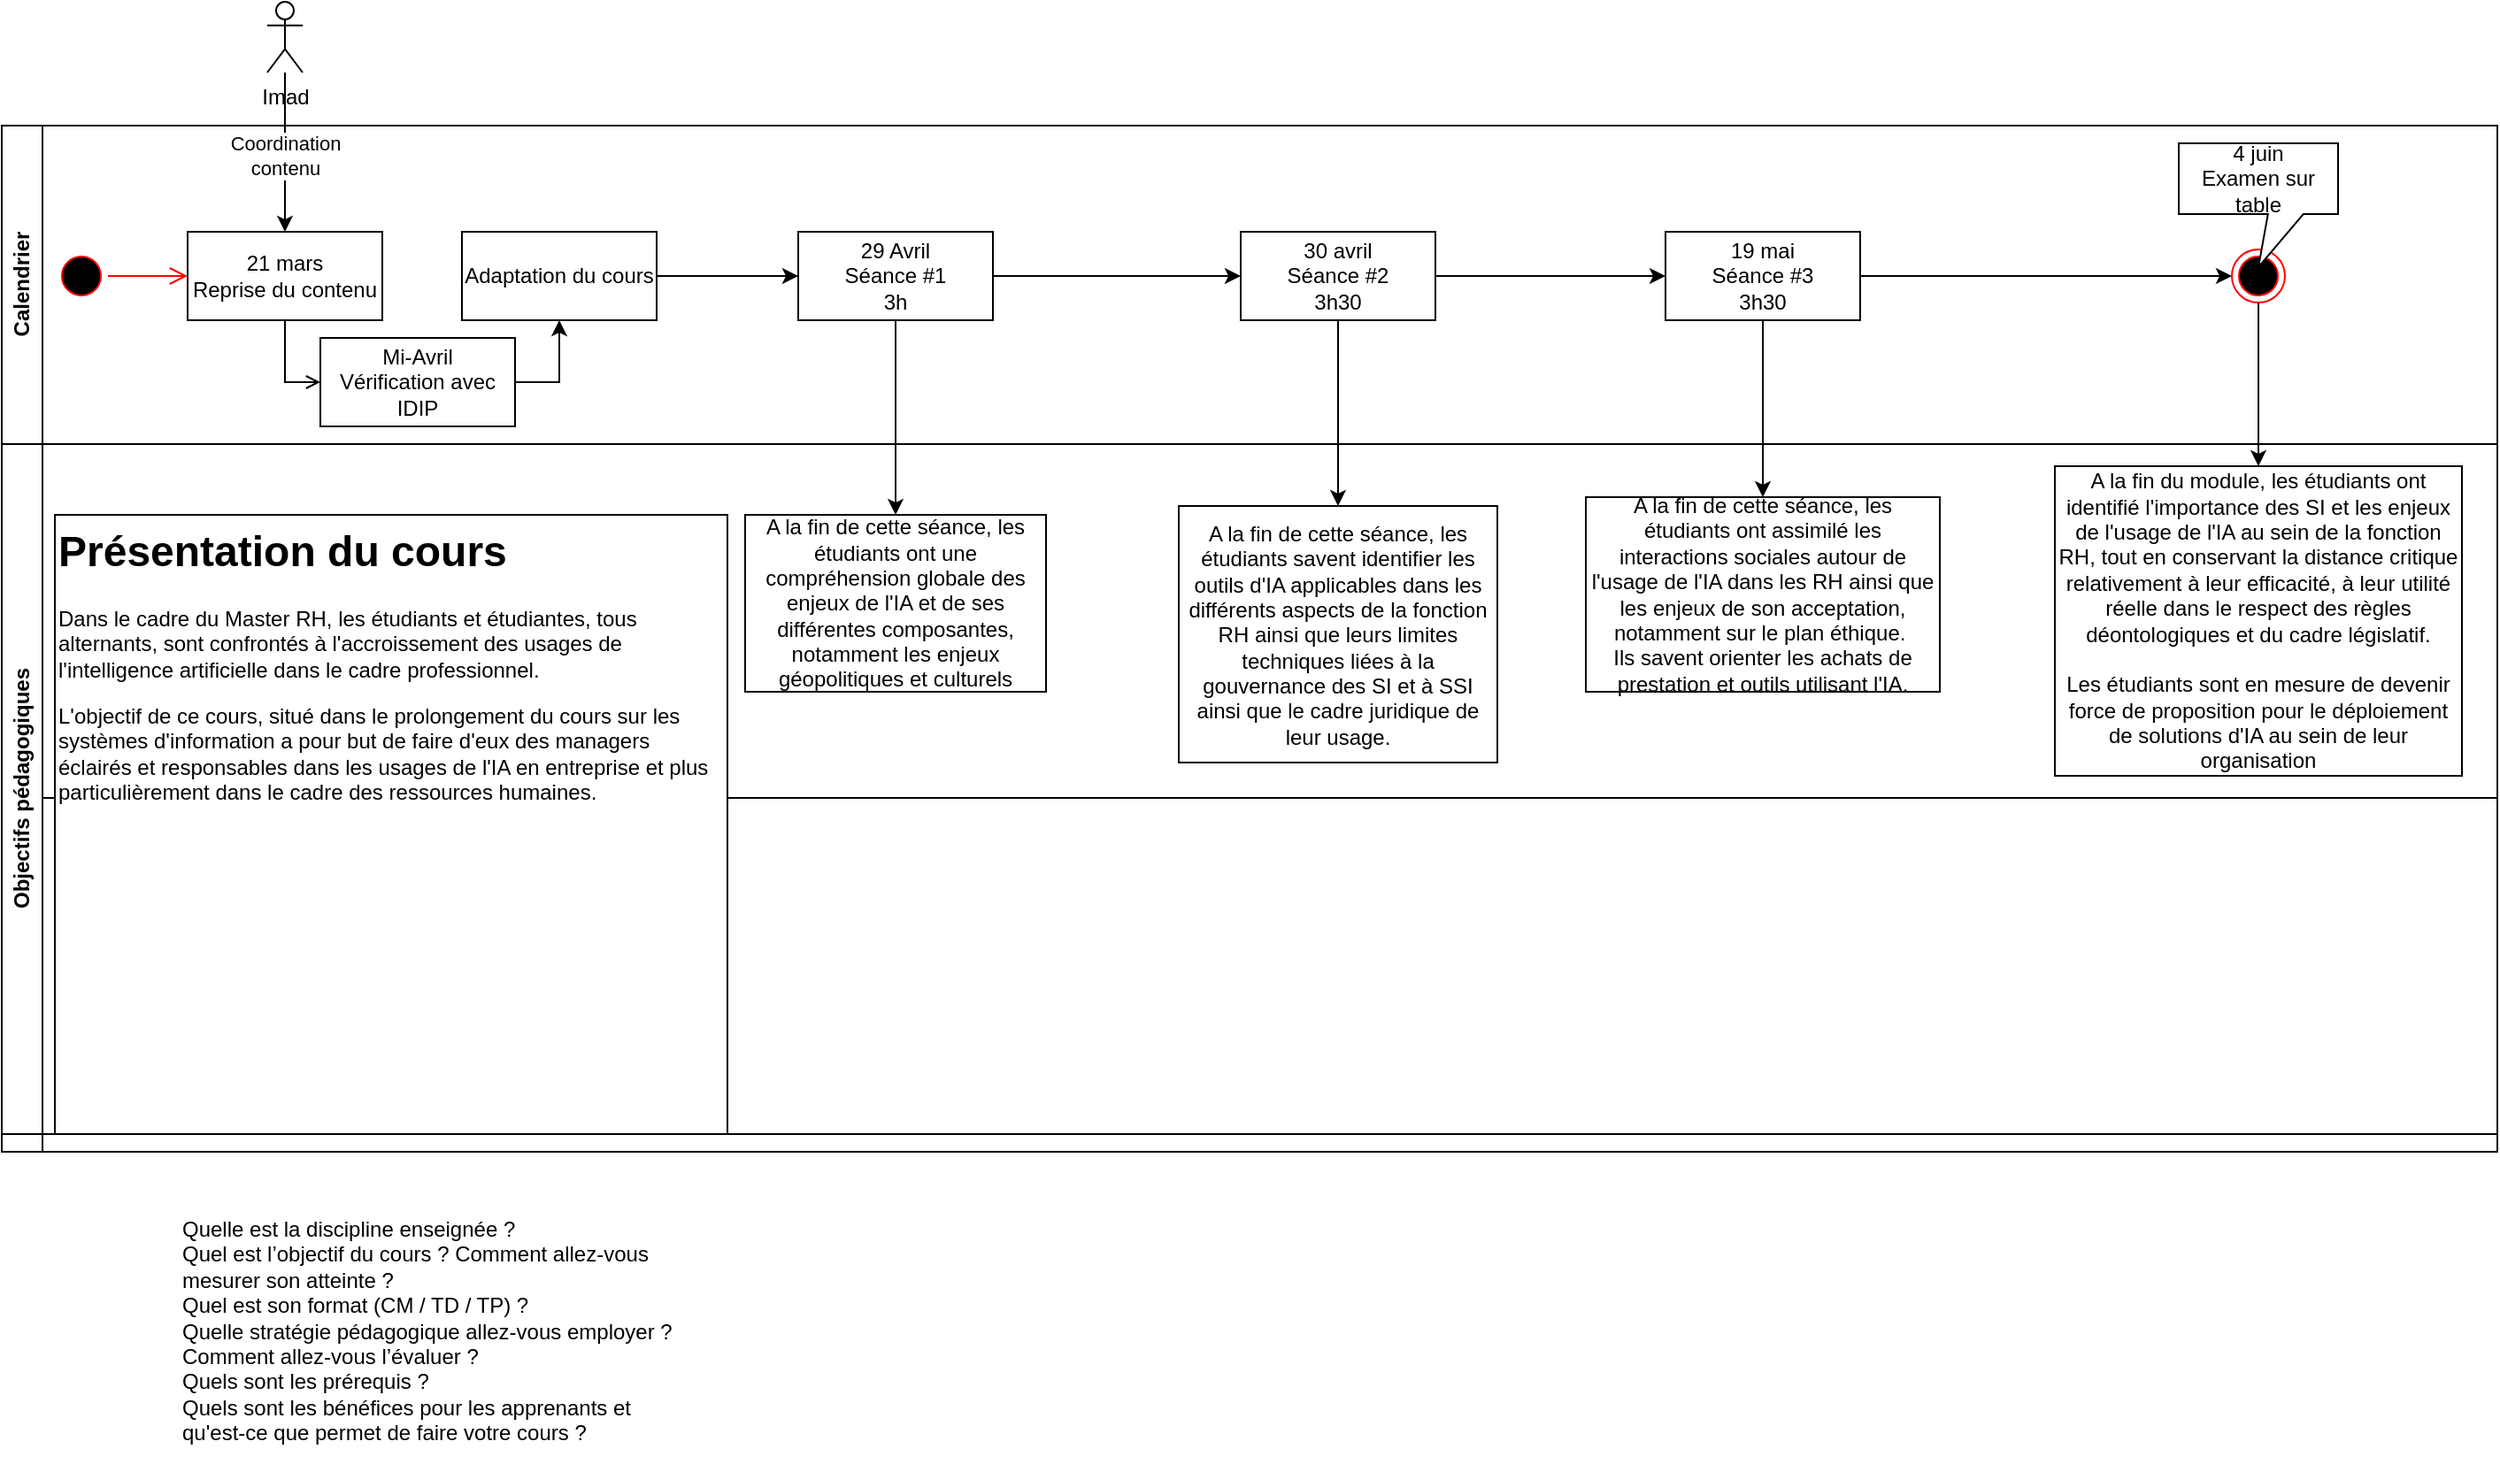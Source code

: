 <mxfile version="26.1.1">
  <diagram name="Page-1" id="e7e014a7-5840-1c2e-5031-d8a46d1fe8dd">
    <mxGraphModel dx="954" dy="581" grid="1" gridSize="10" guides="1" tooltips="1" connect="1" arrows="1" fold="1" page="1" pageScale="1" pageWidth="1654" pageHeight="1169" background="none" math="0" shadow="0">
      <root>
        <mxCell id="0" />
        <mxCell id="1" parent="0" />
        <mxCell id="QrdZ3zOz95iLeTfScC8g-41" value="Calendrier" style="swimlane;horizontal=0;whiteSpace=wrap;html=1;verticalAlign=middle;" parent="1" vertex="1">
          <mxGeometry x="50" y="130" width="1410" height="180" as="geometry" />
        </mxCell>
        <mxCell id="QrdZ3zOz95iLeTfScC8g-42" value="" style="ellipse;html=1;shape=startState;fillColor=#000000;strokeColor=#ff0000;" parent="QrdZ3zOz95iLeTfScC8g-41" vertex="1">
          <mxGeometry x="30" y="70" width="30" height="30" as="geometry" />
        </mxCell>
        <mxCell id="QrdZ3zOz95iLeTfScC8g-43" value="" style="edgeStyle=orthogonalEdgeStyle;html=1;verticalAlign=bottom;endArrow=open;endSize=8;strokeColor=#ff0000;rounded=0;entryX=0;entryY=0.5;entryDx=0;entryDy=0;" parent="QrdZ3zOz95iLeTfScC8g-41" source="QrdZ3zOz95iLeTfScC8g-42" target="QrdZ3zOz95iLeTfScC8g-55" edge="1">
          <mxGeometry relative="1" as="geometry">
            <mxPoint x="120" y="85" as="targetPoint" />
          </mxGeometry>
        </mxCell>
        <mxCell id="QrdZ3zOz95iLeTfScC8g-56" value="" style="edgeStyle=orthogonalEdgeStyle;rounded=0;orthogonalLoop=1;jettySize=auto;html=1;startArrow=open;startFill=0;endArrow=none;exitX=0;exitY=0.5;exitDx=0;exitDy=0;" parent="QrdZ3zOz95iLeTfScC8g-41" source="QrdZ3zOz95iLeTfScC8g-44" target="QrdZ3zOz95iLeTfScC8g-55" edge="1">
          <mxGeometry relative="1" as="geometry" />
        </mxCell>
        <mxCell id="QrdZ3zOz95iLeTfScC8g-79" style="edgeStyle=orthogonalEdgeStyle;rounded=0;orthogonalLoop=1;jettySize=auto;html=1;entryX=0.5;entryY=1;entryDx=0;entryDy=0;exitX=1;exitY=0.5;exitDx=0;exitDy=0;" parent="QrdZ3zOz95iLeTfScC8g-41" source="QrdZ3zOz95iLeTfScC8g-44" target="QrdZ3zOz95iLeTfScC8g-45" edge="1">
          <mxGeometry relative="1" as="geometry" />
        </mxCell>
        <mxCell id="QrdZ3zOz95iLeTfScC8g-44" value="Mi-Avril&lt;br&gt;Vérification avec IDIP" style="html=1;whiteSpace=wrap;" parent="QrdZ3zOz95iLeTfScC8g-41" vertex="1">
          <mxGeometry x="180" y="120" width="110" height="50" as="geometry" />
        </mxCell>
        <mxCell id="QrdZ3zOz95iLeTfScC8g-48" value="" style="edgeStyle=orthogonalEdgeStyle;rounded=0;orthogonalLoop=1;jettySize=auto;html=1;" parent="QrdZ3zOz95iLeTfScC8g-41" source="QrdZ3zOz95iLeTfScC8g-45" target="QrdZ3zOz95iLeTfScC8g-47" edge="1">
          <mxGeometry relative="1" as="geometry" />
        </mxCell>
        <mxCell id="QrdZ3zOz95iLeTfScC8g-45" value="Adaptation du cours" style="html=1;whiteSpace=wrap;" parent="QrdZ3zOz95iLeTfScC8g-41" vertex="1">
          <mxGeometry x="260" y="60" width="110" height="50" as="geometry" />
        </mxCell>
        <mxCell id="QrdZ3zOz95iLeTfScC8g-50" value="" style="edgeStyle=orthogonalEdgeStyle;rounded=0;orthogonalLoop=1;jettySize=auto;html=1;" parent="QrdZ3zOz95iLeTfScC8g-41" source="QrdZ3zOz95iLeTfScC8g-47" target="QrdZ3zOz95iLeTfScC8g-49" edge="1">
          <mxGeometry relative="1" as="geometry" />
        </mxCell>
        <mxCell id="QrdZ3zOz95iLeTfScC8g-47" value="29 Avril&lt;br&gt;Séance #1&lt;br&gt;3h" style="html=1;whiteSpace=wrap;" parent="QrdZ3zOz95iLeTfScC8g-41" vertex="1">
          <mxGeometry x="450" y="60" width="110" height="50" as="geometry" />
        </mxCell>
        <mxCell id="QrdZ3zOz95iLeTfScC8g-52" value="" style="edgeStyle=orthogonalEdgeStyle;rounded=0;orthogonalLoop=1;jettySize=auto;html=1;" parent="QrdZ3zOz95iLeTfScC8g-41" source="QrdZ3zOz95iLeTfScC8g-49" target="QrdZ3zOz95iLeTfScC8g-51" edge="1">
          <mxGeometry relative="1" as="geometry" />
        </mxCell>
        <mxCell id="QrdZ3zOz95iLeTfScC8g-49" value="30 avril&lt;br&gt;Séance #2&lt;br&gt;3h30" style="html=1;whiteSpace=wrap;" parent="QrdZ3zOz95iLeTfScC8g-41" vertex="1">
          <mxGeometry x="700" y="60" width="110" height="50" as="geometry" />
        </mxCell>
        <mxCell id="QrdZ3zOz95iLeTfScC8g-54" style="edgeStyle=orthogonalEdgeStyle;rounded=0;orthogonalLoop=1;jettySize=auto;html=1;entryX=0;entryY=0.5;entryDx=0;entryDy=0;" parent="QrdZ3zOz95iLeTfScC8g-41" source="QrdZ3zOz95iLeTfScC8g-51" target="QrdZ3zOz95iLeTfScC8g-53" edge="1">
          <mxGeometry relative="1" as="geometry" />
        </mxCell>
        <mxCell id="QrdZ3zOz95iLeTfScC8g-51" value="19 mai&lt;br&gt;Séance #3&lt;br&gt;3h30" style="html=1;whiteSpace=wrap;" parent="QrdZ3zOz95iLeTfScC8g-41" vertex="1">
          <mxGeometry x="940" y="60" width="110" height="50" as="geometry" />
        </mxCell>
        <mxCell id="QrdZ3zOz95iLeTfScC8g-53" value="" style="ellipse;html=1;shape=endState;fillColor=#000000;strokeColor=#ff0000;" parent="QrdZ3zOz95iLeTfScC8g-41" vertex="1">
          <mxGeometry x="1260" y="70" width="30" height="30" as="geometry" />
        </mxCell>
        <mxCell id="QrdZ3zOz95iLeTfScC8g-55" value="&lt;div&gt;21 mars&lt;/div&gt;Reprise du contenu" style="html=1;whiteSpace=wrap;" parent="QrdZ3zOz95iLeTfScC8g-41" vertex="1">
          <mxGeometry x="105" y="60" width="110" height="50" as="geometry" />
        </mxCell>
        <mxCell id="QrdZ3zOz95iLeTfScC8g-64" value="4 juin&lt;br&gt;Examen sur table" style="shape=callout;whiteSpace=wrap;html=1;perimeter=calloutPerimeter;size=30;position=0.56;" parent="QrdZ3zOz95iLeTfScC8g-41" vertex="1">
          <mxGeometry x="1230" y="10" width="90" height="70" as="geometry" />
        </mxCell>
        <mxCell id="QrdZ3zOz95iLeTfScC8g-62" style="edgeStyle=orthogonalEdgeStyle;rounded=0;orthogonalLoop=1;jettySize=auto;html=1;entryX=0.5;entryY=0;entryDx=0;entryDy=0;" parent="1" source="QrdZ3zOz95iLeTfScC8g-58" target="QrdZ3zOz95iLeTfScC8g-55" edge="1">
          <mxGeometry relative="1" as="geometry" />
        </mxCell>
        <mxCell id="QrdZ3zOz95iLeTfScC8g-63" value="Coordination &lt;br&gt;contenu" style="edgeLabel;html=1;align=center;verticalAlign=middle;resizable=0;points=[];" parent="QrdZ3zOz95iLeTfScC8g-62" vertex="1" connectable="0">
          <mxGeometry x="0.042" relative="1" as="geometry">
            <mxPoint as="offset" />
          </mxGeometry>
        </mxCell>
        <mxCell id="QrdZ3zOz95iLeTfScC8g-58" value="Imad" style="shape=umlActor;verticalLabelPosition=bottom;verticalAlign=top;html=1;" parent="1" vertex="1">
          <mxGeometry x="200" y="60" width="20" height="40" as="geometry" />
        </mxCell>
        <mxCell id="QrdZ3zOz95iLeTfScC8g-73" value="Méthode Pédagogique" style="swimlane;horizontal=0;whiteSpace=wrap;html=1;" parent="1" vertex="1">
          <mxGeometry x="50" y="510" width="1410" height="200" as="geometry" />
        </mxCell>
        <mxCell id="QrdZ3zOz95iLeTfScC8g-74" style="edgeStyle=orthogonalEdgeStyle;rounded=0;orthogonalLoop=1;jettySize=auto;html=1;" parent="1" source="QrdZ3zOz95iLeTfScC8g-49" target="QrdZ3zOz95iLeTfScC8g-69" edge="1">
          <mxGeometry relative="1" as="geometry" />
        </mxCell>
        <mxCell id="QrdZ3zOz95iLeTfScC8g-75" style="edgeStyle=orthogonalEdgeStyle;rounded=0;orthogonalLoop=1;jettySize=auto;html=1;entryX=0.5;entryY=0;entryDx=0;entryDy=0;" parent="1" source="QrdZ3zOz95iLeTfScC8g-47" target="QrdZ3zOz95iLeTfScC8g-67" edge="1">
          <mxGeometry relative="1" as="geometry" />
        </mxCell>
        <mxCell id="QrdZ3zOz95iLeTfScC8g-76" style="edgeStyle=orthogonalEdgeStyle;rounded=0;orthogonalLoop=1;jettySize=auto;html=1;entryX=0.5;entryY=0;entryDx=0;entryDy=0;" parent="1" source="QrdZ3zOz95iLeTfScC8g-51" target="QrdZ3zOz95iLeTfScC8g-71" edge="1">
          <mxGeometry relative="1" as="geometry" />
        </mxCell>
        <mxCell id="QrdZ3zOz95iLeTfScC8g-78" style="edgeStyle=orthogonalEdgeStyle;rounded=0;orthogonalLoop=1;jettySize=auto;html=1;exitX=0.5;exitY=1;exitDx=0;exitDy=0;entryX=0.5;entryY=0;entryDx=0;entryDy=0;" parent="1" source="QrdZ3zOz95iLeTfScC8g-53" target="QrdZ3zOz95iLeTfScC8g-77" edge="1">
          <mxGeometry relative="1" as="geometry" />
        </mxCell>
        <mxCell id="Dlzo6lsR4_II9Ef_QFj0-2" value="Quelle est la discipline enseignée ?&#xa;Quel est l’objectif du cours ? Comment allez-vous&#xa;mesurer son atteinte ?&#xa;Quel est son format (CM / TD / TP) ?&#xa;Quelle stratégie pédagogique allez-vous employer ?&#xa;Comment allez-vous l’évaluer ?&#xa;Quels sont les prérequis ?&#xa;Quels sont les bénéfices pour les apprenants et&#xa;qu&#39;est-ce que permet de faire votre cours ?" style="text;whiteSpace=wrap;" vertex="1" parent="1">
          <mxGeometry x="150" y="740" width="310" height="150" as="geometry" />
        </mxCell>
        <mxCell id="QrdZ3zOz95iLeTfScC8g-65" value="Objectifs pédagogiques" style="swimlane;horizontal=0;whiteSpace=wrap;html=1;perimeterSpacing=1;" parent="1" vertex="1">
          <mxGeometry x="50" y="310" width="1410" height="390" as="geometry" />
        </mxCell>
        <mxCell id="QrdZ3zOz95iLeTfScC8g-67" value="A la fin de cette séance, les étudiants ont une compréhension globale des enjeux de l&#39;IA et de ses différentes composantes, notamment les enjeux géopolitiques et culturels" style="html=1;whiteSpace=wrap;movableLabel=0;" parent="QrdZ3zOz95iLeTfScC8g-65" vertex="1">
          <mxGeometry x="420" y="40" width="170" height="100" as="geometry" />
        </mxCell>
        <mxCell id="QrdZ3zOz95iLeTfScC8g-69" value="A la fin de cette séance, les étudiants savent identifier les outils d&#39;IA applicables dans les différents aspects de la fonction RH ainsi que leurs limites techniques liées à la gouvernance des SI et à SSI ainsi que le cadre juridique de leur usage." style="html=1;whiteSpace=wrap;" parent="QrdZ3zOz95iLeTfScC8g-65" vertex="1">
          <mxGeometry x="665" y="35" width="180" height="145" as="geometry" />
        </mxCell>
        <mxCell id="QrdZ3zOz95iLeTfScC8g-71" value="A la fin de cette séance, les étudiants ont assimilé les interactions sociales autour de l&#39;usage de l&#39;IA dans les RH ainsi que les enjeux de son acceptation, notamment sur le plan éthique.&amp;nbsp;&lt;br&gt;Ils savent orienter les achats de prestation et outils utilisant l&#39;IA." style="html=1;whiteSpace=wrap;" parent="QrdZ3zOz95iLeTfScC8g-65" vertex="1">
          <mxGeometry x="895" y="30" width="200" height="110" as="geometry" />
        </mxCell>
        <mxCell id="QrdZ3zOz95iLeTfScC8g-77" value="A la fin du module, les étudiants ont identifié l&#39;importance des SI et les enjeux de l&#39;usage de l&#39;IA au sein de la fonction RH, tout en conservant la distance critique relativement à leur efficacité, à leur utilité réelle dans le respect des règles déontologiques et du cadre législatif.&lt;br&gt;&lt;br&gt;Les étudiants sont en mesure de devenir force de proposition pour le déploiement de solutions d&#39;IA au sein de leur organisation" style="html=1;whiteSpace=wrap;" parent="QrdZ3zOz95iLeTfScC8g-65" vertex="1">
          <mxGeometry x="1160" y="12.5" width="230" height="175" as="geometry" />
        </mxCell>
        <mxCell id="Dlzo6lsR4_II9Ef_QFj0-1" value="&lt;h1 style=&quot;margin-top: 0px;&quot;&gt;Présentation du cours&lt;/h1&gt;&lt;p&gt;Dans le cadre du Master RH, les étudiants et étudiantes, tous alternants, sont confrontés à l&#39;accroissement des usages de l&#39;intelligence artificielle dans le cadre professionnel.&lt;/p&gt;&lt;p&gt;L&#39;objectif de ce cours, situé dans le prolongement du cours sur les systèmes d&#39;information a pour but de faire d&#39;eux des managers éclairés et responsables dans les usages de l&#39;IA en entreprise et plus particulièrement dans le cadre des ressources humaines.&lt;/p&gt;&lt;p&gt;&lt;br&gt;&lt;/p&gt;" style="text;html=1;whiteSpace=wrap;overflow=hidden;rounded=0;fillColor=#FFFFFF;strokeColor=default;glass=0;" vertex="1" parent="QrdZ3zOz95iLeTfScC8g-65">
          <mxGeometry x="30" y="40" width="380" height="350" as="geometry" />
        </mxCell>
      </root>
    </mxGraphModel>
  </diagram>
</mxfile>
